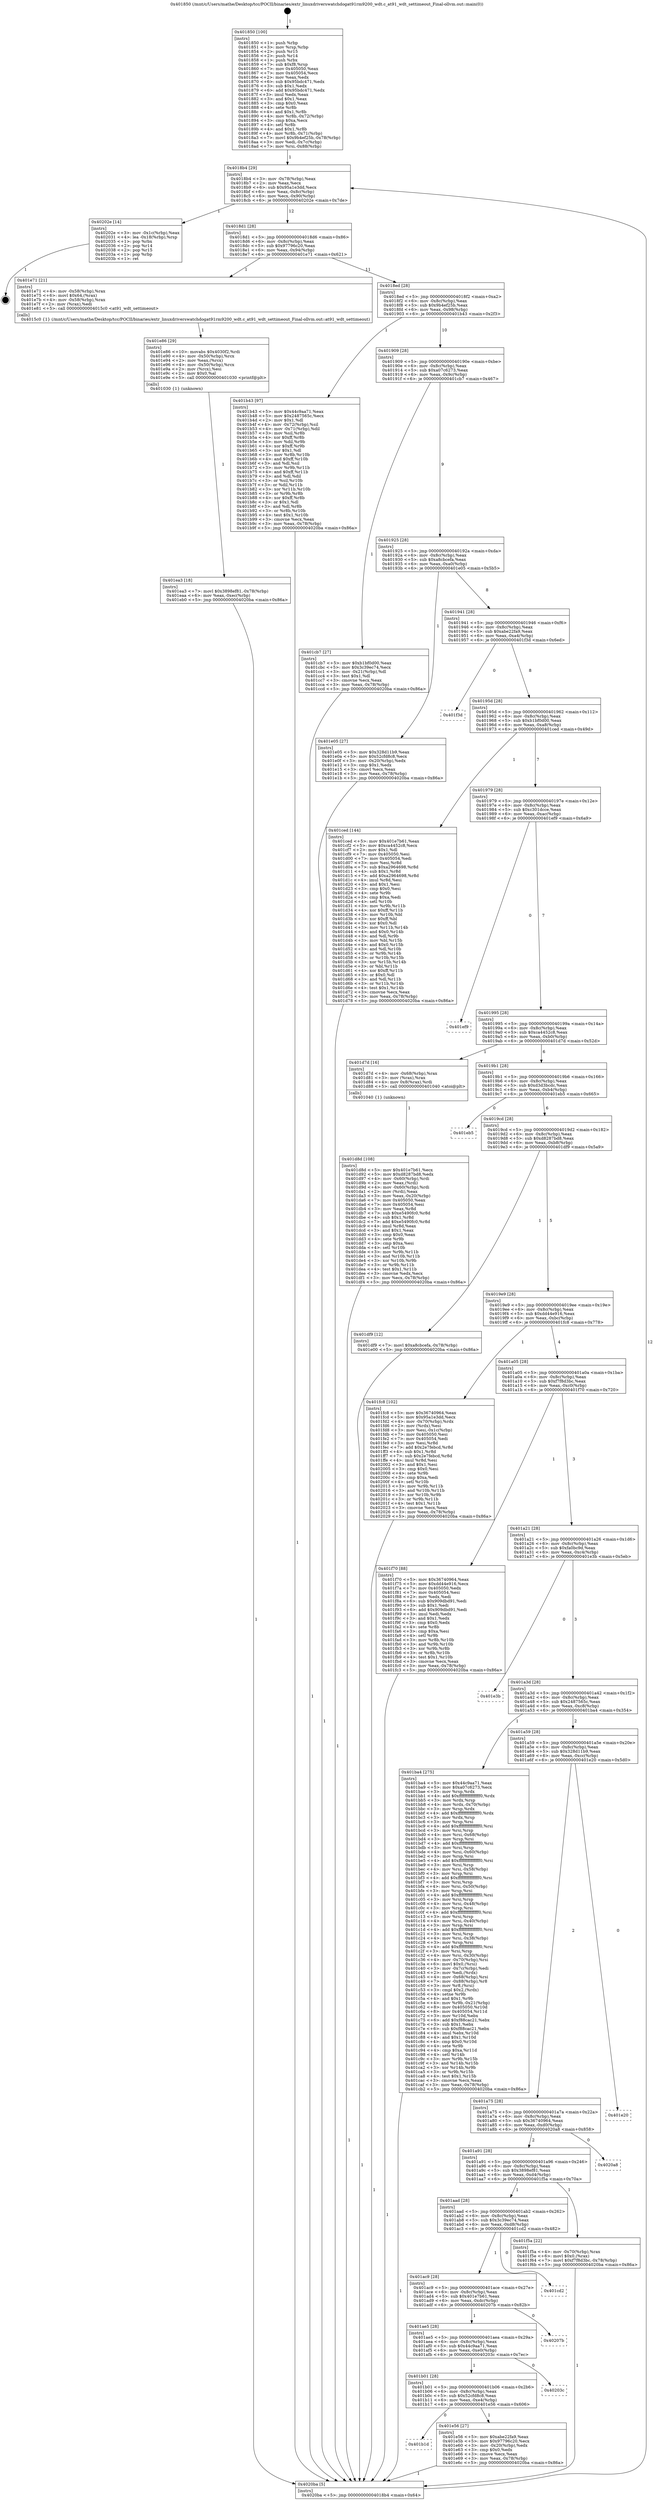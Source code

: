 digraph "0x401850" {
  label = "0x401850 (/mnt/c/Users/mathe/Desktop/tcc/POCII/binaries/extr_linuxdriverswatchdogat91rm9200_wdt.c_at91_wdt_settimeout_Final-ollvm.out::main(0))"
  labelloc = "t"
  node[shape=record]

  Entry [label="",width=0.3,height=0.3,shape=circle,fillcolor=black,style=filled]
  "0x4018b4" [label="{
     0x4018b4 [29]\l
     | [instrs]\l
     &nbsp;&nbsp;0x4018b4 \<+3\>: mov -0x78(%rbp),%eax\l
     &nbsp;&nbsp;0x4018b7 \<+2\>: mov %eax,%ecx\l
     &nbsp;&nbsp;0x4018b9 \<+6\>: sub $0x95a1e3dd,%ecx\l
     &nbsp;&nbsp;0x4018bf \<+6\>: mov %eax,-0x8c(%rbp)\l
     &nbsp;&nbsp;0x4018c5 \<+6\>: mov %ecx,-0x90(%rbp)\l
     &nbsp;&nbsp;0x4018cb \<+6\>: je 000000000040202e \<main+0x7de\>\l
  }"]
  "0x40202e" [label="{
     0x40202e [14]\l
     | [instrs]\l
     &nbsp;&nbsp;0x40202e \<+3\>: mov -0x1c(%rbp),%eax\l
     &nbsp;&nbsp;0x402031 \<+4\>: lea -0x18(%rbp),%rsp\l
     &nbsp;&nbsp;0x402035 \<+1\>: pop %rbx\l
     &nbsp;&nbsp;0x402036 \<+2\>: pop %r14\l
     &nbsp;&nbsp;0x402038 \<+2\>: pop %r15\l
     &nbsp;&nbsp;0x40203a \<+1\>: pop %rbp\l
     &nbsp;&nbsp;0x40203b \<+1\>: ret\l
  }"]
  "0x4018d1" [label="{
     0x4018d1 [28]\l
     | [instrs]\l
     &nbsp;&nbsp;0x4018d1 \<+5\>: jmp 00000000004018d6 \<main+0x86\>\l
     &nbsp;&nbsp;0x4018d6 \<+6\>: mov -0x8c(%rbp),%eax\l
     &nbsp;&nbsp;0x4018dc \<+5\>: sub $0x97796c20,%eax\l
     &nbsp;&nbsp;0x4018e1 \<+6\>: mov %eax,-0x94(%rbp)\l
     &nbsp;&nbsp;0x4018e7 \<+6\>: je 0000000000401e71 \<main+0x621\>\l
  }"]
  Exit [label="",width=0.3,height=0.3,shape=circle,fillcolor=black,style=filled,peripheries=2]
  "0x401e71" [label="{
     0x401e71 [21]\l
     | [instrs]\l
     &nbsp;&nbsp;0x401e71 \<+4\>: mov -0x58(%rbp),%rax\l
     &nbsp;&nbsp;0x401e75 \<+6\>: movl $0x64,(%rax)\l
     &nbsp;&nbsp;0x401e7b \<+4\>: mov -0x58(%rbp),%rax\l
     &nbsp;&nbsp;0x401e7f \<+2\>: mov (%rax),%edi\l
     &nbsp;&nbsp;0x401e81 \<+5\>: call 00000000004015c0 \<at91_wdt_settimeout\>\l
     | [calls]\l
     &nbsp;&nbsp;0x4015c0 \{1\} (/mnt/c/Users/mathe/Desktop/tcc/POCII/binaries/extr_linuxdriverswatchdogat91rm9200_wdt.c_at91_wdt_settimeout_Final-ollvm.out::at91_wdt_settimeout)\l
  }"]
  "0x4018ed" [label="{
     0x4018ed [28]\l
     | [instrs]\l
     &nbsp;&nbsp;0x4018ed \<+5\>: jmp 00000000004018f2 \<main+0xa2\>\l
     &nbsp;&nbsp;0x4018f2 \<+6\>: mov -0x8c(%rbp),%eax\l
     &nbsp;&nbsp;0x4018f8 \<+5\>: sub $0x9b4ef25b,%eax\l
     &nbsp;&nbsp;0x4018fd \<+6\>: mov %eax,-0x98(%rbp)\l
     &nbsp;&nbsp;0x401903 \<+6\>: je 0000000000401b43 \<main+0x2f3\>\l
  }"]
  "0x401ea3" [label="{
     0x401ea3 [18]\l
     | [instrs]\l
     &nbsp;&nbsp;0x401ea3 \<+7\>: movl $0x3898ef81,-0x78(%rbp)\l
     &nbsp;&nbsp;0x401eaa \<+6\>: mov %eax,-0xec(%rbp)\l
     &nbsp;&nbsp;0x401eb0 \<+5\>: jmp 00000000004020ba \<main+0x86a\>\l
  }"]
  "0x401b43" [label="{
     0x401b43 [97]\l
     | [instrs]\l
     &nbsp;&nbsp;0x401b43 \<+5\>: mov $0x44c9aa71,%eax\l
     &nbsp;&nbsp;0x401b48 \<+5\>: mov $0x2487565c,%ecx\l
     &nbsp;&nbsp;0x401b4d \<+2\>: mov $0x1,%dl\l
     &nbsp;&nbsp;0x401b4f \<+4\>: mov -0x72(%rbp),%sil\l
     &nbsp;&nbsp;0x401b53 \<+4\>: mov -0x71(%rbp),%dil\l
     &nbsp;&nbsp;0x401b57 \<+3\>: mov %sil,%r8b\l
     &nbsp;&nbsp;0x401b5a \<+4\>: xor $0xff,%r8b\l
     &nbsp;&nbsp;0x401b5e \<+3\>: mov %dil,%r9b\l
     &nbsp;&nbsp;0x401b61 \<+4\>: xor $0xff,%r9b\l
     &nbsp;&nbsp;0x401b65 \<+3\>: xor $0x1,%dl\l
     &nbsp;&nbsp;0x401b68 \<+3\>: mov %r8b,%r10b\l
     &nbsp;&nbsp;0x401b6b \<+4\>: and $0xff,%r10b\l
     &nbsp;&nbsp;0x401b6f \<+3\>: and %dl,%sil\l
     &nbsp;&nbsp;0x401b72 \<+3\>: mov %r9b,%r11b\l
     &nbsp;&nbsp;0x401b75 \<+4\>: and $0xff,%r11b\l
     &nbsp;&nbsp;0x401b79 \<+3\>: and %dl,%dil\l
     &nbsp;&nbsp;0x401b7c \<+3\>: or %sil,%r10b\l
     &nbsp;&nbsp;0x401b7f \<+3\>: or %dil,%r11b\l
     &nbsp;&nbsp;0x401b82 \<+3\>: xor %r11b,%r10b\l
     &nbsp;&nbsp;0x401b85 \<+3\>: or %r9b,%r8b\l
     &nbsp;&nbsp;0x401b88 \<+4\>: xor $0xff,%r8b\l
     &nbsp;&nbsp;0x401b8c \<+3\>: or $0x1,%dl\l
     &nbsp;&nbsp;0x401b8f \<+3\>: and %dl,%r8b\l
     &nbsp;&nbsp;0x401b92 \<+3\>: or %r8b,%r10b\l
     &nbsp;&nbsp;0x401b95 \<+4\>: test $0x1,%r10b\l
     &nbsp;&nbsp;0x401b99 \<+3\>: cmovne %ecx,%eax\l
     &nbsp;&nbsp;0x401b9c \<+3\>: mov %eax,-0x78(%rbp)\l
     &nbsp;&nbsp;0x401b9f \<+5\>: jmp 00000000004020ba \<main+0x86a\>\l
  }"]
  "0x401909" [label="{
     0x401909 [28]\l
     | [instrs]\l
     &nbsp;&nbsp;0x401909 \<+5\>: jmp 000000000040190e \<main+0xbe\>\l
     &nbsp;&nbsp;0x40190e \<+6\>: mov -0x8c(%rbp),%eax\l
     &nbsp;&nbsp;0x401914 \<+5\>: sub $0xa07c6273,%eax\l
     &nbsp;&nbsp;0x401919 \<+6\>: mov %eax,-0x9c(%rbp)\l
     &nbsp;&nbsp;0x40191f \<+6\>: je 0000000000401cb7 \<main+0x467\>\l
  }"]
  "0x4020ba" [label="{
     0x4020ba [5]\l
     | [instrs]\l
     &nbsp;&nbsp;0x4020ba \<+5\>: jmp 00000000004018b4 \<main+0x64\>\l
  }"]
  "0x401850" [label="{
     0x401850 [100]\l
     | [instrs]\l
     &nbsp;&nbsp;0x401850 \<+1\>: push %rbp\l
     &nbsp;&nbsp;0x401851 \<+3\>: mov %rsp,%rbp\l
     &nbsp;&nbsp;0x401854 \<+2\>: push %r15\l
     &nbsp;&nbsp;0x401856 \<+2\>: push %r14\l
     &nbsp;&nbsp;0x401858 \<+1\>: push %rbx\l
     &nbsp;&nbsp;0x401859 \<+7\>: sub $0xf8,%rsp\l
     &nbsp;&nbsp;0x401860 \<+7\>: mov 0x405050,%eax\l
     &nbsp;&nbsp;0x401867 \<+7\>: mov 0x405054,%ecx\l
     &nbsp;&nbsp;0x40186e \<+2\>: mov %eax,%edx\l
     &nbsp;&nbsp;0x401870 \<+6\>: sub $0x95bdc471,%edx\l
     &nbsp;&nbsp;0x401876 \<+3\>: sub $0x1,%edx\l
     &nbsp;&nbsp;0x401879 \<+6\>: add $0x95bdc471,%edx\l
     &nbsp;&nbsp;0x40187f \<+3\>: imul %edx,%eax\l
     &nbsp;&nbsp;0x401882 \<+3\>: and $0x1,%eax\l
     &nbsp;&nbsp;0x401885 \<+3\>: cmp $0x0,%eax\l
     &nbsp;&nbsp;0x401888 \<+4\>: sete %r8b\l
     &nbsp;&nbsp;0x40188c \<+4\>: and $0x1,%r8b\l
     &nbsp;&nbsp;0x401890 \<+4\>: mov %r8b,-0x72(%rbp)\l
     &nbsp;&nbsp;0x401894 \<+3\>: cmp $0xa,%ecx\l
     &nbsp;&nbsp;0x401897 \<+4\>: setl %r8b\l
     &nbsp;&nbsp;0x40189b \<+4\>: and $0x1,%r8b\l
     &nbsp;&nbsp;0x40189f \<+4\>: mov %r8b,-0x71(%rbp)\l
     &nbsp;&nbsp;0x4018a3 \<+7\>: movl $0x9b4ef25b,-0x78(%rbp)\l
     &nbsp;&nbsp;0x4018aa \<+3\>: mov %edi,-0x7c(%rbp)\l
     &nbsp;&nbsp;0x4018ad \<+7\>: mov %rsi,-0x88(%rbp)\l
  }"]
  "0x401e86" [label="{
     0x401e86 [29]\l
     | [instrs]\l
     &nbsp;&nbsp;0x401e86 \<+10\>: movabs $0x4030f2,%rdi\l
     &nbsp;&nbsp;0x401e90 \<+4\>: mov -0x50(%rbp),%rcx\l
     &nbsp;&nbsp;0x401e94 \<+2\>: mov %eax,(%rcx)\l
     &nbsp;&nbsp;0x401e96 \<+4\>: mov -0x50(%rbp),%rcx\l
     &nbsp;&nbsp;0x401e9a \<+2\>: mov (%rcx),%esi\l
     &nbsp;&nbsp;0x401e9c \<+2\>: mov $0x0,%al\l
     &nbsp;&nbsp;0x401e9e \<+5\>: call 0000000000401030 \<printf@plt\>\l
     | [calls]\l
     &nbsp;&nbsp;0x401030 \{1\} (unknown)\l
  }"]
  "0x401cb7" [label="{
     0x401cb7 [27]\l
     | [instrs]\l
     &nbsp;&nbsp;0x401cb7 \<+5\>: mov $0xb1bf0d00,%eax\l
     &nbsp;&nbsp;0x401cbc \<+5\>: mov $0x3c39ec74,%ecx\l
     &nbsp;&nbsp;0x401cc1 \<+3\>: mov -0x21(%rbp),%dl\l
     &nbsp;&nbsp;0x401cc4 \<+3\>: test $0x1,%dl\l
     &nbsp;&nbsp;0x401cc7 \<+3\>: cmovne %ecx,%eax\l
     &nbsp;&nbsp;0x401cca \<+3\>: mov %eax,-0x78(%rbp)\l
     &nbsp;&nbsp;0x401ccd \<+5\>: jmp 00000000004020ba \<main+0x86a\>\l
  }"]
  "0x401925" [label="{
     0x401925 [28]\l
     | [instrs]\l
     &nbsp;&nbsp;0x401925 \<+5\>: jmp 000000000040192a \<main+0xda\>\l
     &nbsp;&nbsp;0x40192a \<+6\>: mov -0x8c(%rbp),%eax\l
     &nbsp;&nbsp;0x401930 \<+5\>: sub $0xa8cbcefa,%eax\l
     &nbsp;&nbsp;0x401935 \<+6\>: mov %eax,-0xa0(%rbp)\l
     &nbsp;&nbsp;0x40193b \<+6\>: je 0000000000401e05 \<main+0x5b5\>\l
  }"]
  "0x401b1d" [label="{
     0x401b1d\l
  }", style=dashed]
  "0x401e05" [label="{
     0x401e05 [27]\l
     | [instrs]\l
     &nbsp;&nbsp;0x401e05 \<+5\>: mov $0x328d11b9,%eax\l
     &nbsp;&nbsp;0x401e0a \<+5\>: mov $0x52cfd8c8,%ecx\l
     &nbsp;&nbsp;0x401e0f \<+3\>: mov -0x20(%rbp),%edx\l
     &nbsp;&nbsp;0x401e12 \<+3\>: cmp $0x1,%edx\l
     &nbsp;&nbsp;0x401e15 \<+3\>: cmovl %ecx,%eax\l
     &nbsp;&nbsp;0x401e18 \<+3\>: mov %eax,-0x78(%rbp)\l
     &nbsp;&nbsp;0x401e1b \<+5\>: jmp 00000000004020ba \<main+0x86a\>\l
  }"]
  "0x401941" [label="{
     0x401941 [28]\l
     | [instrs]\l
     &nbsp;&nbsp;0x401941 \<+5\>: jmp 0000000000401946 \<main+0xf6\>\l
     &nbsp;&nbsp;0x401946 \<+6\>: mov -0x8c(%rbp),%eax\l
     &nbsp;&nbsp;0x40194c \<+5\>: sub $0xabe22fa9,%eax\l
     &nbsp;&nbsp;0x401951 \<+6\>: mov %eax,-0xa4(%rbp)\l
     &nbsp;&nbsp;0x401957 \<+6\>: je 0000000000401f3d \<main+0x6ed\>\l
  }"]
  "0x401e56" [label="{
     0x401e56 [27]\l
     | [instrs]\l
     &nbsp;&nbsp;0x401e56 \<+5\>: mov $0xabe22fa9,%eax\l
     &nbsp;&nbsp;0x401e5b \<+5\>: mov $0x97796c20,%ecx\l
     &nbsp;&nbsp;0x401e60 \<+3\>: mov -0x20(%rbp),%edx\l
     &nbsp;&nbsp;0x401e63 \<+3\>: cmp $0x0,%edx\l
     &nbsp;&nbsp;0x401e66 \<+3\>: cmove %ecx,%eax\l
     &nbsp;&nbsp;0x401e69 \<+3\>: mov %eax,-0x78(%rbp)\l
     &nbsp;&nbsp;0x401e6c \<+5\>: jmp 00000000004020ba \<main+0x86a\>\l
  }"]
  "0x401f3d" [label="{
     0x401f3d\l
  }", style=dashed]
  "0x40195d" [label="{
     0x40195d [28]\l
     | [instrs]\l
     &nbsp;&nbsp;0x40195d \<+5\>: jmp 0000000000401962 \<main+0x112\>\l
     &nbsp;&nbsp;0x401962 \<+6\>: mov -0x8c(%rbp),%eax\l
     &nbsp;&nbsp;0x401968 \<+5\>: sub $0xb1bf0d00,%eax\l
     &nbsp;&nbsp;0x40196d \<+6\>: mov %eax,-0xa8(%rbp)\l
     &nbsp;&nbsp;0x401973 \<+6\>: je 0000000000401ced \<main+0x49d\>\l
  }"]
  "0x401b01" [label="{
     0x401b01 [28]\l
     | [instrs]\l
     &nbsp;&nbsp;0x401b01 \<+5\>: jmp 0000000000401b06 \<main+0x2b6\>\l
     &nbsp;&nbsp;0x401b06 \<+6\>: mov -0x8c(%rbp),%eax\l
     &nbsp;&nbsp;0x401b0c \<+5\>: sub $0x52cfd8c8,%eax\l
     &nbsp;&nbsp;0x401b11 \<+6\>: mov %eax,-0xe4(%rbp)\l
     &nbsp;&nbsp;0x401b17 \<+6\>: je 0000000000401e56 \<main+0x606\>\l
  }"]
  "0x401ced" [label="{
     0x401ced [144]\l
     | [instrs]\l
     &nbsp;&nbsp;0x401ced \<+5\>: mov $0x401e7b61,%eax\l
     &nbsp;&nbsp;0x401cf2 \<+5\>: mov $0xca4452c8,%ecx\l
     &nbsp;&nbsp;0x401cf7 \<+2\>: mov $0x1,%dl\l
     &nbsp;&nbsp;0x401cf9 \<+7\>: mov 0x405050,%esi\l
     &nbsp;&nbsp;0x401d00 \<+7\>: mov 0x405054,%edi\l
     &nbsp;&nbsp;0x401d07 \<+3\>: mov %esi,%r8d\l
     &nbsp;&nbsp;0x401d0a \<+7\>: sub $0xa2964698,%r8d\l
     &nbsp;&nbsp;0x401d11 \<+4\>: sub $0x1,%r8d\l
     &nbsp;&nbsp;0x401d15 \<+7\>: add $0xa2964698,%r8d\l
     &nbsp;&nbsp;0x401d1c \<+4\>: imul %r8d,%esi\l
     &nbsp;&nbsp;0x401d20 \<+3\>: and $0x1,%esi\l
     &nbsp;&nbsp;0x401d23 \<+3\>: cmp $0x0,%esi\l
     &nbsp;&nbsp;0x401d26 \<+4\>: sete %r9b\l
     &nbsp;&nbsp;0x401d2a \<+3\>: cmp $0xa,%edi\l
     &nbsp;&nbsp;0x401d2d \<+4\>: setl %r10b\l
     &nbsp;&nbsp;0x401d31 \<+3\>: mov %r9b,%r11b\l
     &nbsp;&nbsp;0x401d34 \<+4\>: xor $0xff,%r11b\l
     &nbsp;&nbsp;0x401d38 \<+3\>: mov %r10b,%bl\l
     &nbsp;&nbsp;0x401d3b \<+3\>: xor $0xff,%bl\l
     &nbsp;&nbsp;0x401d3e \<+3\>: xor $0x0,%dl\l
     &nbsp;&nbsp;0x401d41 \<+3\>: mov %r11b,%r14b\l
     &nbsp;&nbsp;0x401d44 \<+4\>: and $0x0,%r14b\l
     &nbsp;&nbsp;0x401d48 \<+3\>: and %dl,%r9b\l
     &nbsp;&nbsp;0x401d4b \<+3\>: mov %bl,%r15b\l
     &nbsp;&nbsp;0x401d4e \<+4\>: and $0x0,%r15b\l
     &nbsp;&nbsp;0x401d52 \<+3\>: and %dl,%r10b\l
     &nbsp;&nbsp;0x401d55 \<+3\>: or %r9b,%r14b\l
     &nbsp;&nbsp;0x401d58 \<+3\>: or %r10b,%r15b\l
     &nbsp;&nbsp;0x401d5b \<+3\>: xor %r15b,%r14b\l
     &nbsp;&nbsp;0x401d5e \<+3\>: or %bl,%r11b\l
     &nbsp;&nbsp;0x401d61 \<+4\>: xor $0xff,%r11b\l
     &nbsp;&nbsp;0x401d65 \<+3\>: or $0x0,%dl\l
     &nbsp;&nbsp;0x401d68 \<+3\>: and %dl,%r11b\l
     &nbsp;&nbsp;0x401d6b \<+3\>: or %r11b,%r14b\l
     &nbsp;&nbsp;0x401d6e \<+4\>: test $0x1,%r14b\l
     &nbsp;&nbsp;0x401d72 \<+3\>: cmovne %ecx,%eax\l
     &nbsp;&nbsp;0x401d75 \<+3\>: mov %eax,-0x78(%rbp)\l
     &nbsp;&nbsp;0x401d78 \<+5\>: jmp 00000000004020ba \<main+0x86a\>\l
  }"]
  "0x401979" [label="{
     0x401979 [28]\l
     | [instrs]\l
     &nbsp;&nbsp;0x401979 \<+5\>: jmp 000000000040197e \<main+0x12e\>\l
     &nbsp;&nbsp;0x40197e \<+6\>: mov -0x8c(%rbp),%eax\l
     &nbsp;&nbsp;0x401984 \<+5\>: sub $0xc301dcce,%eax\l
     &nbsp;&nbsp;0x401989 \<+6\>: mov %eax,-0xac(%rbp)\l
     &nbsp;&nbsp;0x40198f \<+6\>: je 0000000000401ef9 \<main+0x6a9\>\l
  }"]
  "0x40203c" [label="{
     0x40203c\l
  }", style=dashed]
  "0x401ef9" [label="{
     0x401ef9\l
  }", style=dashed]
  "0x401995" [label="{
     0x401995 [28]\l
     | [instrs]\l
     &nbsp;&nbsp;0x401995 \<+5\>: jmp 000000000040199a \<main+0x14a\>\l
     &nbsp;&nbsp;0x40199a \<+6\>: mov -0x8c(%rbp),%eax\l
     &nbsp;&nbsp;0x4019a0 \<+5\>: sub $0xca4452c8,%eax\l
     &nbsp;&nbsp;0x4019a5 \<+6\>: mov %eax,-0xb0(%rbp)\l
     &nbsp;&nbsp;0x4019ab \<+6\>: je 0000000000401d7d \<main+0x52d\>\l
  }"]
  "0x401ae5" [label="{
     0x401ae5 [28]\l
     | [instrs]\l
     &nbsp;&nbsp;0x401ae5 \<+5\>: jmp 0000000000401aea \<main+0x29a\>\l
     &nbsp;&nbsp;0x401aea \<+6\>: mov -0x8c(%rbp),%eax\l
     &nbsp;&nbsp;0x401af0 \<+5\>: sub $0x44c9aa71,%eax\l
     &nbsp;&nbsp;0x401af5 \<+6\>: mov %eax,-0xe0(%rbp)\l
     &nbsp;&nbsp;0x401afb \<+6\>: je 000000000040203c \<main+0x7ec\>\l
  }"]
  "0x401d7d" [label="{
     0x401d7d [16]\l
     | [instrs]\l
     &nbsp;&nbsp;0x401d7d \<+4\>: mov -0x68(%rbp),%rax\l
     &nbsp;&nbsp;0x401d81 \<+3\>: mov (%rax),%rax\l
     &nbsp;&nbsp;0x401d84 \<+4\>: mov 0x8(%rax),%rdi\l
     &nbsp;&nbsp;0x401d88 \<+5\>: call 0000000000401040 \<atoi@plt\>\l
     | [calls]\l
     &nbsp;&nbsp;0x401040 \{1\} (unknown)\l
  }"]
  "0x4019b1" [label="{
     0x4019b1 [28]\l
     | [instrs]\l
     &nbsp;&nbsp;0x4019b1 \<+5\>: jmp 00000000004019b6 \<main+0x166\>\l
     &nbsp;&nbsp;0x4019b6 \<+6\>: mov -0x8c(%rbp),%eax\l
     &nbsp;&nbsp;0x4019bc \<+5\>: sub $0xd3d3bcdc,%eax\l
     &nbsp;&nbsp;0x4019c1 \<+6\>: mov %eax,-0xb4(%rbp)\l
     &nbsp;&nbsp;0x4019c7 \<+6\>: je 0000000000401eb5 \<main+0x665\>\l
  }"]
  "0x40207b" [label="{
     0x40207b\l
  }", style=dashed]
  "0x401eb5" [label="{
     0x401eb5\l
  }", style=dashed]
  "0x4019cd" [label="{
     0x4019cd [28]\l
     | [instrs]\l
     &nbsp;&nbsp;0x4019cd \<+5\>: jmp 00000000004019d2 \<main+0x182\>\l
     &nbsp;&nbsp;0x4019d2 \<+6\>: mov -0x8c(%rbp),%eax\l
     &nbsp;&nbsp;0x4019d8 \<+5\>: sub $0xd8287bd8,%eax\l
     &nbsp;&nbsp;0x4019dd \<+6\>: mov %eax,-0xb8(%rbp)\l
     &nbsp;&nbsp;0x4019e3 \<+6\>: je 0000000000401df9 \<main+0x5a9\>\l
  }"]
  "0x401ac9" [label="{
     0x401ac9 [28]\l
     | [instrs]\l
     &nbsp;&nbsp;0x401ac9 \<+5\>: jmp 0000000000401ace \<main+0x27e\>\l
     &nbsp;&nbsp;0x401ace \<+6\>: mov -0x8c(%rbp),%eax\l
     &nbsp;&nbsp;0x401ad4 \<+5\>: sub $0x401e7b61,%eax\l
     &nbsp;&nbsp;0x401ad9 \<+6\>: mov %eax,-0xdc(%rbp)\l
     &nbsp;&nbsp;0x401adf \<+6\>: je 000000000040207b \<main+0x82b\>\l
  }"]
  "0x401df9" [label="{
     0x401df9 [12]\l
     | [instrs]\l
     &nbsp;&nbsp;0x401df9 \<+7\>: movl $0xa8cbcefa,-0x78(%rbp)\l
     &nbsp;&nbsp;0x401e00 \<+5\>: jmp 00000000004020ba \<main+0x86a\>\l
  }"]
  "0x4019e9" [label="{
     0x4019e9 [28]\l
     | [instrs]\l
     &nbsp;&nbsp;0x4019e9 \<+5\>: jmp 00000000004019ee \<main+0x19e\>\l
     &nbsp;&nbsp;0x4019ee \<+6\>: mov -0x8c(%rbp),%eax\l
     &nbsp;&nbsp;0x4019f4 \<+5\>: sub $0xdd44e916,%eax\l
     &nbsp;&nbsp;0x4019f9 \<+6\>: mov %eax,-0xbc(%rbp)\l
     &nbsp;&nbsp;0x4019ff \<+6\>: je 0000000000401fc8 \<main+0x778\>\l
  }"]
  "0x401cd2" [label="{
     0x401cd2\l
  }", style=dashed]
  "0x401fc8" [label="{
     0x401fc8 [102]\l
     | [instrs]\l
     &nbsp;&nbsp;0x401fc8 \<+5\>: mov $0x36740964,%eax\l
     &nbsp;&nbsp;0x401fcd \<+5\>: mov $0x95a1e3dd,%ecx\l
     &nbsp;&nbsp;0x401fd2 \<+4\>: mov -0x70(%rbp),%rdx\l
     &nbsp;&nbsp;0x401fd6 \<+2\>: mov (%rdx),%esi\l
     &nbsp;&nbsp;0x401fd8 \<+3\>: mov %esi,-0x1c(%rbp)\l
     &nbsp;&nbsp;0x401fdb \<+7\>: mov 0x405050,%esi\l
     &nbsp;&nbsp;0x401fe2 \<+7\>: mov 0x405054,%edi\l
     &nbsp;&nbsp;0x401fe9 \<+3\>: mov %esi,%r8d\l
     &nbsp;&nbsp;0x401fec \<+7\>: add $0x2e7febcd,%r8d\l
     &nbsp;&nbsp;0x401ff3 \<+4\>: sub $0x1,%r8d\l
     &nbsp;&nbsp;0x401ff7 \<+7\>: sub $0x2e7febcd,%r8d\l
     &nbsp;&nbsp;0x401ffe \<+4\>: imul %r8d,%esi\l
     &nbsp;&nbsp;0x402002 \<+3\>: and $0x1,%esi\l
     &nbsp;&nbsp;0x402005 \<+3\>: cmp $0x0,%esi\l
     &nbsp;&nbsp;0x402008 \<+4\>: sete %r9b\l
     &nbsp;&nbsp;0x40200c \<+3\>: cmp $0xa,%edi\l
     &nbsp;&nbsp;0x40200f \<+4\>: setl %r10b\l
     &nbsp;&nbsp;0x402013 \<+3\>: mov %r9b,%r11b\l
     &nbsp;&nbsp;0x402016 \<+3\>: and %r10b,%r11b\l
     &nbsp;&nbsp;0x402019 \<+3\>: xor %r10b,%r9b\l
     &nbsp;&nbsp;0x40201c \<+3\>: or %r9b,%r11b\l
     &nbsp;&nbsp;0x40201f \<+4\>: test $0x1,%r11b\l
     &nbsp;&nbsp;0x402023 \<+3\>: cmovne %ecx,%eax\l
     &nbsp;&nbsp;0x402026 \<+3\>: mov %eax,-0x78(%rbp)\l
     &nbsp;&nbsp;0x402029 \<+5\>: jmp 00000000004020ba \<main+0x86a\>\l
  }"]
  "0x401a05" [label="{
     0x401a05 [28]\l
     | [instrs]\l
     &nbsp;&nbsp;0x401a05 \<+5\>: jmp 0000000000401a0a \<main+0x1ba\>\l
     &nbsp;&nbsp;0x401a0a \<+6\>: mov -0x8c(%rbp),%eax\l
     &nbsp;&nbsp;0x401a10 \<+5\>: sub $0xf7f8d3bc,%eax\l
     &nbsp;&nbsp;0x401a15 \<+6\>: mov %eax,-0xc0(%rbp)\l
     &nbsp;&nbsp;0x401a1b \<+6\>: je 0000000000401f70 \<main+0x720\>\l
  }"]
  "0x401aad" [label="{
     0x401aad [28]\l
     | [instrs]\l
     &nbsp;&nbsp;0x401aad \<+5\>: jmp 0000000000401ab2 \<main+0x262\>\l
     &nbsp;&nbsp;0x401ab2 \<+6\>: mov -0x8c(%rbp),%eax\l
     &nbsp;&nbsp;0x401ab8 \<+5\>: sub $0x3c39ec74,%eax\l
     &nbsp;&nbsp;0x401abd \<+6\>: mov %eax,-0xd8(%rbp)\l
     &nbsp;&nbsp;0x401ac3 \<+6\>: je 0000000000401cd2 \<main+0x482\>\l
  }"]
  "0x401f70" [label="{
     0x401f70 [88]\l
     | [instrs]\l
     &nbsp;&nbsp;0x401f70 \<+5\>: mov $0x36740964,%eax\l
     &nbsp;&nbsp;0x401f75 \<+5\>: mov $0xdd44e916,%ecx\l
     &nbsp;&nbsp;0x401f7a \<+7\>: mov 0x405050,%edx\l
     &nbsp;&nbsp;0x401f81 \<+7\>: mov 0x405054,%esi\l
     &nbsp;&nbsp;0x401f88 \<+2\>: mov %edx,%edi\l
     &nbsp;&nbsp;0x401f8a \<+6\>: sub $0x909dbd91,%edi\l
     &nbsp;&nbsp;0x401f90 \<+3\>: sub $0x1,%edi\l
     &nbsp;&nbsp;0x401f93 \<+6\>: add $0x909dbd91,%edi\l
     &nbsp;&nbsp;0x401f99 \<+3\>: imul %edi,%edx\l
     &nbsp;&nbsp;0x401f9c \<+3\>: and $0x1,%edx\l
     &nbsp;&nbsp;0x401f9f \<+3\>: cmp $0x0,%edx\l
     &nbsp;&nbsp;0x401fa2 \<+4\>: sete %r8b\l
     &nbsp;&nbsp;0x401fa6 \<+3\>: cmp $0xa,%esi\l
     &nbsp;&nbsp;0x401fa9 \<+4\>: setl %r9b\l
     &nbsp;&nbsp;0x401fad \<+3\>: mov %r8b,%r10b\l
     &nbsp;&nbsp;0x401fb0 \<+3\>: and %r9b,%r10b\l
     &nbsp;&nbsp;0x401fb3 \<+3\>: xor %r9b,%r8b\l
     &nbsp;&nbsp;0x401fb6 \<+3\>: or %r8b,%r10b\l
     &nbsp;&nbsp;0x401fb9 \<+4\>: test $0x1,%r10b\l
     &nbsp;&nbsp;0x401fbd \<+3\>: cmovne %ecx,%eax\l
     &nbsp;&nbsp;0x401fc0 \<+3\>: mov %eax,-0x78(%rbp)\l
     &nbsp;&nbsp;0x401fc3 \<+5\>: jmp 00000000004020ba \<main+0x86a\>\l
  }"]
  "0x401a21" [label="{
     0x401a21 [28]\l
     | [instrs]\l
     &nbsp;&nbsp;0x401a21 \<+5\>: jmp 0000000000401a26 \<main+0x1d6\>\l
     &nbsp;&nbsp;0x401a26 \<+6\>: mov -0x8c(%rbp),%eax\l
     &nbsp;&nbsp;0x401a2c \<+5\>: sub $0xfa0bc9d,%eax\l
     &nbsp;&nbsp;0x401a31 \<+6\>: mov %eax,-0xc4(%rbp)\l
     &nbsp;&nbsp;0x401a37 \<+6\>: je 0000000000401e3b \<main+0x5eb\>\l
  }"]
  "0x401f5a" [label="{
     0x401f5a [22]\l
     | [instrs]\l
     &nbsp;&nbsp;0x401f5a \<+4\>: mov -0x70(%rbp),%rax\l
     &nbsp;&nbsp;0x401f5e \<+6\>: movl $0x0,(%rax)\l
     &nbsp;&nbsp;0x401f64 \<+7\>: movl $0xf7f8d3bc,-0x78(%rbp)\l
     &nbsp;&nbsp;0x401f6b \<+5\>: jmp 00000000004020ba \<main+0x86a\>\l
  }"]
  "0x401e3b" [label="{
     0x401e3b\l
  }", style=dashed]
  "0x401a3d" [label="{
     0x401a3d [28]\l
     | [instrs]\l
     &nbsp;&nbsp;0x401a3d \<+5\>: jmp 0000000000401a42 \<main+0x1f2\>\l
     &nbsp;&nbsp;0x401a42 \<+6\>: mov -0x8c(%rbp),%eax\l
     &nbsp;&nbsp;0x401a48 \<+5\>: sub $0x2487565c,%eax\l
     &nbsp;&nbsp;0x401a4d \<+6\>: mov %eax,-0xc8(%rbp)\l
     &nbsp;&nbsp;0x401a53 \<+6\>: je 0000000000401ba4 \<main+0x354\>\l
  }"]
  "0x401a91" [label="{
     0x401a91 [28]\l
     | [instrs]\l
     &nbsp;&nbsp;0x401a91 \<+5\>: jmp 0000000000401a96 \<main+0x246\>\l
     &nbsp;&nbsp;0x401a96 \<+6\>: mov -0x8c(%rbp),%eax\l
     &nbsp;&nbsp;0x401a9c \<+5\>: sub $0x3898ef81,%eax\l
     &nbsp;&nbsp;0x401aa1 \<+6\>: mov %eax,-0xd4(%rbp)\l
     &nbsp;&nbsp;0x401aa7 \<+6\>: je 0000000000401f5a \<main+0x70a\>\l
  }"]
  "0x401ba4" [label="{
     0x401ba4 [275]\l
     | [instrs]\l
     &nbsp;&nbsp;0x401ba4 \<+5\>: mov $0x44c9aa71,%eax\l
     &nbsp;&nbsp;0x401ba9 \<+5\>: mov $0xa07c6273,%ecx\l
     &nbsp;&nbsp;0x401bae \<+3\>: mov %rsp,%rdx\l
     &nbsp;&nbsp;0x401bb1 \<+4\>: add $0xfffffffffffffff0,%rdx\l
     &nbsp;&nbsp;0x401bb5 \<+3\>: mov %rdx,%rsp\l
     &nbsp;&nbsp;0x401bb8 \<+4\>: mov %rdx,-0x70(%rbp)\l
     &nbsp;&nbsp;0x401bbc \<+3\>: mov %rsp,%rdx\l
     &nbsp;&nbsp;0x401bbf \<+4\>: add $0xfffffffffffffff0,%rdx\l
     &nbsp;&nbsp;0x401bc3 \<+3\>: mov %rdx,%rsp\l
     &nbsp;&nbsp;0x401bc6 \<+3\>: mov %rsp,%rsi\l
     &nbsp;&nbsp;0x401bc9 \<+4\>: add $0xfffffffffffffff0,%rsi\l
     &nbsp;&nbsp;0x401bcd \<+3\>: mov %rsi,%rsp\l
     &nbsp;&nbsp;0x401bd0 \<+4\>: mov %rsi,-0x68(%rbp)\l
     &nbsp;&nbsp;0x401bd4 \<+3\>: mov %rsp,%rsi\l
     &nbsp;&nbsp;0x401bd7 \<+4\>: add $0xfffffffffffffff0,%rsi\l
     &nbsp;&nbsp;0x401bdb \<+3\>: mov %rsi,%rsp\l
     &nbsp;&nbsp;0x401bde \<+4\>: mov %rsi,-0x60(%rbp)\l
     &nbsp;&nbsp;0x401be2 \<+3\>: mov %rsp,%rsi\l
     &nbsp;&nbsp;0x401be5 \<+4\>: add $0xfffffffffffffff0,%rsi\l
     &nbsp;&nbsp;0x401be9 \<+3\>: mov %rsi,%rsp\l
     &nbsp;&nbsp;0x401bec \<+4\>: mov %rsi,-0x58(%rbp)\l
     &nbsp;&nbsp;0x401bf0 \<+3\>: mov %rsp,%rsi\l
     &nbsp;&nbsp;0x401bf3 \<+4\>: add $0xfffffffffffffff0,%rsi\l
     &nbsp;&nbsp;0x401bf7 \<+3\>: mov %rsi,%rsp\l
     &nbsp;&nbsp;0x401bfa \<+4\>: mov %rsi,-0x50(%rbp)\l
     &nbsp;&nbsp;0x401bfe \<+3\>: mov %rsp,%rsi\l
     &nbsp;&nbsp;0x401c01 \<+4\>: add $0xfffffffffffffff0,%rsi\l
     &nbsp;&nbsp;0x401c05 \<+3\>: mov %rsi,%rsp\l
     &nbsp;&nbsp;0x401c08 \<+4\>: mov %rsi,-0x48(%rbp)\l
     &nbsp;&nbsp;0x401c0c \<+3\>: mov %rsp,%rsi\l
     &nbsp;&nbsp;0x401c0f \<+4\>: add $0xfffffffffffffff0,%rsi\l
     &nbsp;&nbsp;0x401c13 \<+3\>: mov %rsi,%rsp\l
     &nbsp;&nbsp;0x401c16 \<+4\>: mov %rsi,-0x40(%rbp)\l
     &nbsp;&nbsp;0x401c1a \<+3\>: mov %rsp,%rsi\l
     &nbsp;&nbsp;0x401c1d \<+4\>: add $0xfffffffffffffff0,%rsi\l
     &nbsp;&nbsp;0x401c21 \<+3\>: mov %rsi,%rsp\l
     &nbsp;&nbsp;0x401c24 \<+4\>: mov %rsi,-0x38(%rbp)\l
     &nbsp;&nbsp;0x401c28 \<+3\>: mov %rsp,%rsi\l
     &nbsp;&nbsp;0x401c2b \<+4\>: add $0xfffffffffffffff0,%rsi\l
     &nbsp;&nbsp;0x401c2f \<+3\>: mov %rsi,%rsp\l
     &nbsp;&nbsp;0x401c32 \<+4\>: mov %rsi,-0x30(%rbp)\l
     &nbsp;&nbsp;0x401c36 \<+4\>: mov -0x70(%rbp),%rsi\l
     &nbsp;&nbsp;0x401c3a \<+6\>: movl $0x0,(%rsi)\l
     &nbsp;&nbsp;0x401c40 \<+3\>: mov -0x7c(%rbp),%edi\l
     &nbsp;&nbsp;0x401c43 \<+2\>: mov %edi,(%rdx)\l
     &nbsp;&nbsp;0x401c45 \<+4\>: mov -0x68(%rbp),%rsi\l
     &nbsp;&nbsp;0x401c49 \<+7\>: mov -0x88(%rbp),%r8\l
     &nbsp;&nbsp;0x401c50 \<+3\>: mov %r8,(%rsi)\l
     &nbsp;&nbsp;0x401c53 \<+3\>: cmpl $0x2,(%rdx)\l
     &nbsp;&nbsp;0x401c56 \<+4\>: setne %r9b\l
     &nbsp;&nbsp;0x401c5a \<+4\>: and $0x1,%r9b\l
     &nbsp;&nbsp;0x401c5e \<+4\>: mov %r9b,-0x21(%rbp)\l
     &nbsp;&nbsp;0x401c62 \<+8\>: mov 0x405050,%r10d\l
     &nbsp;&nbsp;0x401c6a \<+8\>: mov 0x405054,%r11d\l
     &nbsp;&nbsp;0x401c72 \<+3\>: mov %r10d,%ebx\l
     &nbsp;&nbsp;0x401c75 \<+6\>: add $0xf88cac21,%ebx\l
     &nbsp;&nbsp;0x401c7b \<+3\>: sub $0x1,%ebx\l
     &nbsp;&nbsp;0x401c7e \<+6\>: sub $0xf88cac21,%ebx\l
     &nbsp;&nbsp;0x401c84 \<+4\>: imul %ebx,%r10d\l
     &nbsp;&nbsp;0x401c88 \<+4\>: and $0x1,%r10d\l
     &nbsp;&nbsp;0x401c8c \<+4\>: cmp $0x0,%r10d\l
     &nbsp;&nbsp;0x401c90 \<+4\>: sete %r9b\l
     &nbsp;&nbsp;0x401c94 \<+4\>: cmp $0xa,%r11d\l
     &nbsp;&nbsp;0x401c98 \<+4\>: setl %r14b\l
     &nbsp;&nbsp;0x401c9c \<+3\>: mov %r9b,%r15b\l
     &nbsp;&nbsp;0x401c9f \<+3\>: and %r14b,%r15b\l
     &nbsp;&nbsp;0x401ca2 \<+3\>: xor %r14b,%r9b\l
     &nbsp;&nbsp;0x401ca5 \<+3\>: or %r9b,%r15b\l
     &nbsp;&nbsp;0x401ca8 \<+4\>: test $0x1,%r15b\l
     &nbsp;&nbsp;0x401cac \<+3\>: cmovne %ecx,%eax\l
     &nbsp;&nbsp;0x401caf \<+3\>: mov %eax,-0x78(%rbp)\l
     &nbsp;&nbsp;0x401cb2 \<+5\>: jmp 00000000004020ba \<main+0x86a\>\l
  }"]
  "0x401a59" [label="{
     0x401a59 [28]\l
     | [instrs]\l
     &nbsp;&nbsp;0x401a59 \<+5\>: jmp 0000000000401a5e \<main+0x20e\>\l
     &nbsp;&nbsp;0x401a5e \<+6\>: mov -0x8c(%rbp),%eax\l
     &nbsp;&nbsp;0x401a64 \<+5\>: sub $0x328d11b9,%eax\l
     &nbsp;&nbsp;0x401a69 \<+6\>: mov %eax,-0xcc(%rbp)\l
     &nbsp;&nbsp;0x401a6f \<+6\>: je 0000000000401e20 \<main+0x5d0\>\l
  }"]
  "0x4020a8" [label="{
     0x4020a8\l
  }", style=dashed]
  "0x401d8d" [label="{
     0x401d8d [108]\l
     | [instrs]\l
     &nbsp;&nbsp;0x401d8d \<+5\>: mov $0x401e7b61,%ecx\l
     &nbsp;&nbsp;0x401d92 \<+5\>: mov $0xd8287bd8,%edx\l
     &nbsp;&nbsp;0x401d97 \<+4\>: mov -0x60(%rbp),%rdi\l
     &nbsp;&nbsp;0x401d9b \<+2\>: mov %eax,(%rdi)\l
     &nbsp;&nbsp;0x401d9d \<+4\>: mov -0x60(%rbp),%rdi\l
     &nbsp;&nbsp;0x401da1 \<+2\>: mov (%rdi),%eax\l
     &nbsp;&nbsp;0x401da3 \<+3\>: mov %eax,-0x20(%rbp)\l
     &nbsp;&nbsp;0x401da6 \<+7\>: mov 0x405050,%eax\l
     &nbsp;&nbsp;0x401dad \<+7\>: mov 0x405054,%esi\l
     &nbsp;&nbsp;0x401db4 \<+3\>: mov %eax,%r8d\l
     &nbsp;&nbsp;0x401db7 \<+7\>: sub $0xe5490fc0,%r8d\l
     &nbsp;&nbsp;0x401dbe \<+4\>: sub $0x1,%r8d\l
     &nbsp;&nbsp;0x401dc2 \<+7\>: add $0xe5490fc0,%r8d\l
     &nbsp;&nbsp;0x401dc9 \<+4\>: imul %r8d,%eax\l
     &nbsp;&nbsp;0x401dcd \<+3\>: and $0x1,%eax\l
     &nbsp;&nbsp;0x401dd0 \<+3\>: cmp $0x0,%eax\l
     &nbsp;&nbsp;0x401dd3 \<+4\>: sete %r9b\l
     &nbsp;&nbsp;0x401dd7 \<+3\>: cmp $0xa,%esi\l
     &nbsp;&nbsp;0x401dda \<+4\>: setl %r10b\l
     &nbsp;&nbsp;0x401dde \<+3\>: mov %r9b,%r11b\l
     &nbsp;&nbsp;0x401de1 \<+3\>: and %r10b,%r11b\l
     &nbsp;&nbsp;0x401de4 \<+3\>: xor %r10b,%r9b\l
     &nbsp;&nbsp;0x401de7 \<+3\>: or %r9b,%r11b\l
     &nbsp;&nbsp;0x401dea \<+4\>: test $0x1,%r11b\l
     &nbsp;&nbsp;0x401dee \<+3\>: cmovne %edx,%ecx\l
     &nbsp;&nbsp;0x401df1 \<+3\>: mov %ecx,-0x78(%rbp)\l
     &nbsp;&nbsp;0x401df4 \<+5\>: jmp 00000000004020ba \<main+0x86a\>\l
  }"]
  "0x401a75" [label="{
     0x401a75 [28]\l
     | [instrs]\l
     &nbsp;&nbsp;0x401a75 \<+5\>: jmp 0000000000401a7a \<main+0x22a\>\l
     &nbsp;&nbsp;0x401a7a \<+6\>: mov -0x8c(%rbp),%eax\l
     &nbsp;&nbsp;0x401a80 \<+5\>: sub $0x36740964,%eax\l
     &nbsp;&nbsp;0x401a85 \<+6\>: mov %eax,-0xd0(%rbp)\l
     &nbsp;&nbsp;0x401a8b \<+6\>: je 00000000004020a8 \<main+0x858\>\l
  }"]
  "0x401e20" [label="{
     0x401e20\l
  }", style=dashed]
  Entry -> "0x401850" [label=" 1"]
  "0x4018b4" -> "0x40202e" [label=" 1"]
  "0x4018b4" -> "0x4018d1" [label=" 12"]
  "0x40202e" -> Exit [label=" 1"]
  "0x4018d1" -> "0x401e71" [label=" 1"]
  "0x4018d1" -> "0x4018ed" [label=" 11"]
  "0x401fc8" -> "0x4020ba" [label=" 1"]
  "0x4018ed" -> "0x401b43" [label=" 1"]
  "0x4018ed" -> "0x401909" [label=" 10"]
  "0x401b43" -> "0x4020ba" [label=" 1"]
  "0x401850" -> "0x4018b4" [label=" 1"]
  "0x4020ba" -> "0x4018b4" [label=" 12"]
  "0x401f70" -> "0x4020ba" [label=" 1"]
  "0x401909" -> "0x401cb7" [label=" 1"]
  "0x401909" -> "0x401925" [label=" 9"]
  "0x401f5a" -> "0x4020ba" [label=" 1"]
  "0x401925" -> "0x401e05" [label=" 1"]
  "0x401925" -> "0x401941" [label=" 8"]
  "0x401ea3" -> "0x4020ba" [label=" 1"]
  "0x401941" -> "0x401f3d" [label=" 0"]
  "0x401941" -> "0x40195d" [label=" 8"]
  "0x401e86" -> "0x401ea3" [label=" 1"]
  "0x40195d" -> "0x401ced" [label=" 1"]
  "0x40195d" -> "0x401979" [label=" 7"]
  "0x401e56" -> "0x4020ba" [label=" 1"]
  "0x401979" -> "0x401ef9" [label=" 0"]
  "0x401979" -> "0x401995" [label=" 7"]
  "0x401b01" -> "0x401b1d" [label=" 0"]
  "0x401995" -> "0x401d7d" [label=" 1"]
  "0x401995" -> "0x4019b1" [label=" 6"]
  "0x401e71" -> "0x401e86" [label=" 1"]
  "0x4019b1" -> "0x401eb5" [label=" 0"]
  "0x4019b1" -> "0x4019cd" [label=" 6"]
  "0x401ae5" -> "0x401b01" [label=" 1"]
  "0x4019cd" -> "0x401df9" [label=" 1"]
  "0x4019cd" -> "0x4019e9" [label=" 5"]
  "0x401b01" -> "0x401e56" [label=" 1"]
  "0x4019e9" -> "0x401fc8" [label=" 1"]
  "0x4019e9" -> "0x401a05" [label=" 4"]
  "0x401ac9" -> "0x401ae5" [label=" 1"]
  "0x401a05" -> "0x401f70" [label=" 1"]
  "0x401a05" -> "0x401a21" [label=" 3"]
  "0x401ae5" -> "0x40203c" [label=" 0"]
  "0x401a21" -> "0x401e3b" [label=" 0"]
  "0x401a21" -> "0x401a3d" [label=" 3"]
  "0x401aad" -> "0x401ac9" [label=" 1"]
  "0x401a3d" -> "0x401ba4" [label=" 1"]
  "0x401a3d" -> "0x401a59" [label=" 2"]
  "0x401ac9" -> "0x40207b" [label=" 0"]
  "0x401ba4" -> "0x4020ba" [label=" 1"]
  "0x401cb7" -> "0x4020ba" [label=" 1"]
  "0x401ced" -> "0x4020ba" [label=" 1"]
  "0x401d7d" -> "0x401d8d" [label=" 1"]
  "0x401d8d" -> "0x4020ba" [label=" 1"]
  "0x401df9" -> "0x4020ba" [label=" 1"]
  "0x401e05" -> "0x4020ba" [label=" 1"]
  "0x401a91" -> "0x401aad" [label=" 1"]
  "0x401a59" -> "0x401e20" [label=" 0"]
  "0x401a59" -> "0x401a75" [label=" 2"]
  "0x401a91" -> "0x401f5a" [label=" 1"]
  "0x401a75" -> "0x4020a8" [label=" 0"]
  "0x401a75" -> "0x401a91" [label=" 2"]
  "0x401aad" -> "0x401cd2" [label=" 0"]
}
